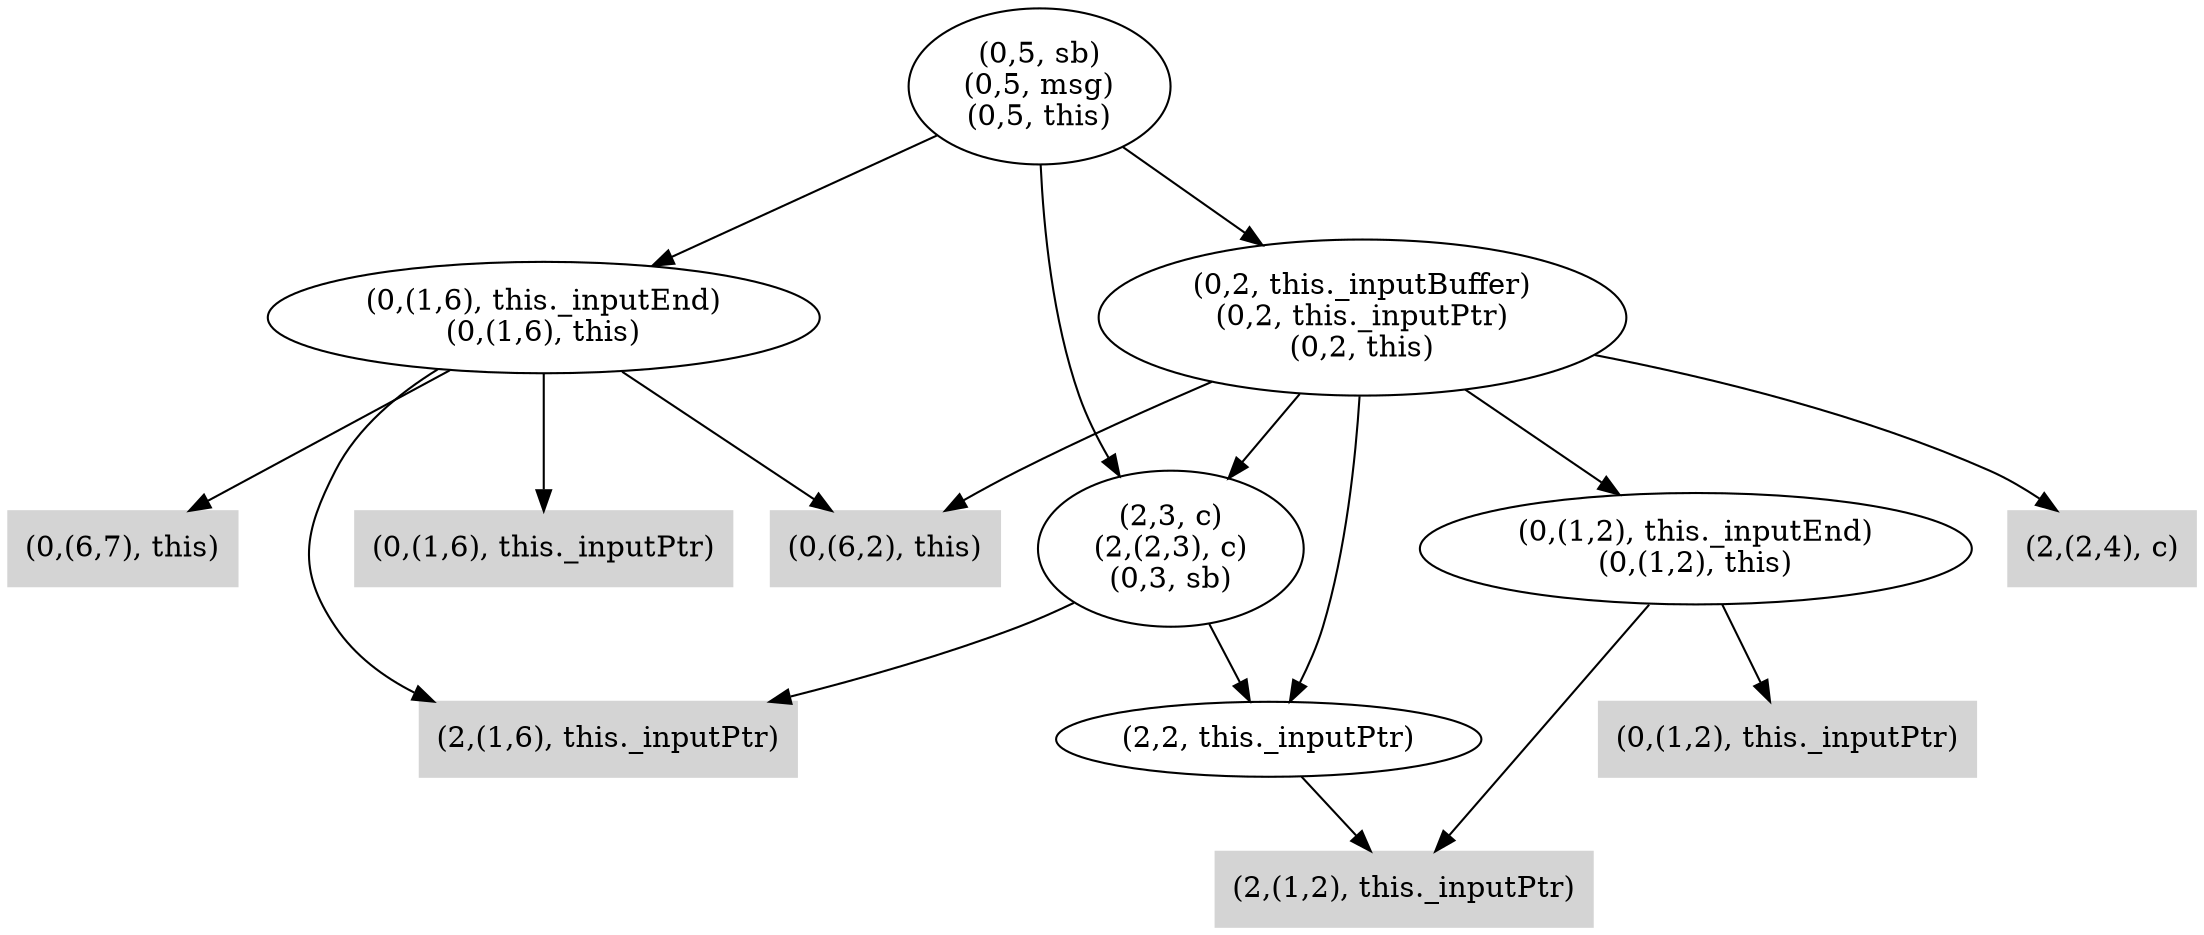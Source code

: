 digraph { 
1681 [shape=box,style=filled,color=".0 .0 .83",label="(0,(6,7), this)"];
1682 [shape=box,style=filled,color=".0 .0 .83",label="(0,(6,2), this)"];
1683 [shape=box,style=filled,color=".0 .0 .83",label="(0,(1,6), this._inputPtr)"];
1684 [shape=box,style=filled,color=".0 .0 .83",label="(2,(1,6), this._inputPtr)"];
1685 [label="(0,(1,6), this._inputEnd)\n(0,(1,6), this)"];
1686 [shape=box,style=filled,color=".0 .0 .83",label="(0,(1,2), this._inputPtr)"];
1687 [shape=box,style=filled,color=".0 .0 .83",label="(2,(1,2), this._inputPtr)"];
1688 [label="(0,(1,2), this._inputEnd)\n(0,(1,2), this)"];
1689 [label="(2,2, this._inputPtr)"];
1690 [label="(2,3, c)\n(2,(2,3), c)\n(0,3, sb)"];
1691 [shape=box,style=filled,color=".0 .0 .83",label="(2,(2,4), c)"];
1692 [label="(0,2, this._inputBuffer)\n(0,2, this._inputPtr)\n(0,2, this)"];
1693 [label="(0,5, sb)\n(0,5, msg)\n(0,5, this)"];
1685 -> 1681;
1685 -> 1682;
1685 -> 1683;
1685 -> 1684;
1688 -> 1686;
1688 -> 1687;
1689 -> 1687;
1690 -> 1684;
1690 -> 1689;
1692 -> 1682;
1692 -> 1688;
1692 -> 1689;
1692 -> 1690;
1692 -> 1691;
1693 -> 1685;
1693 -> 1690;
1693 -> 1692;
}